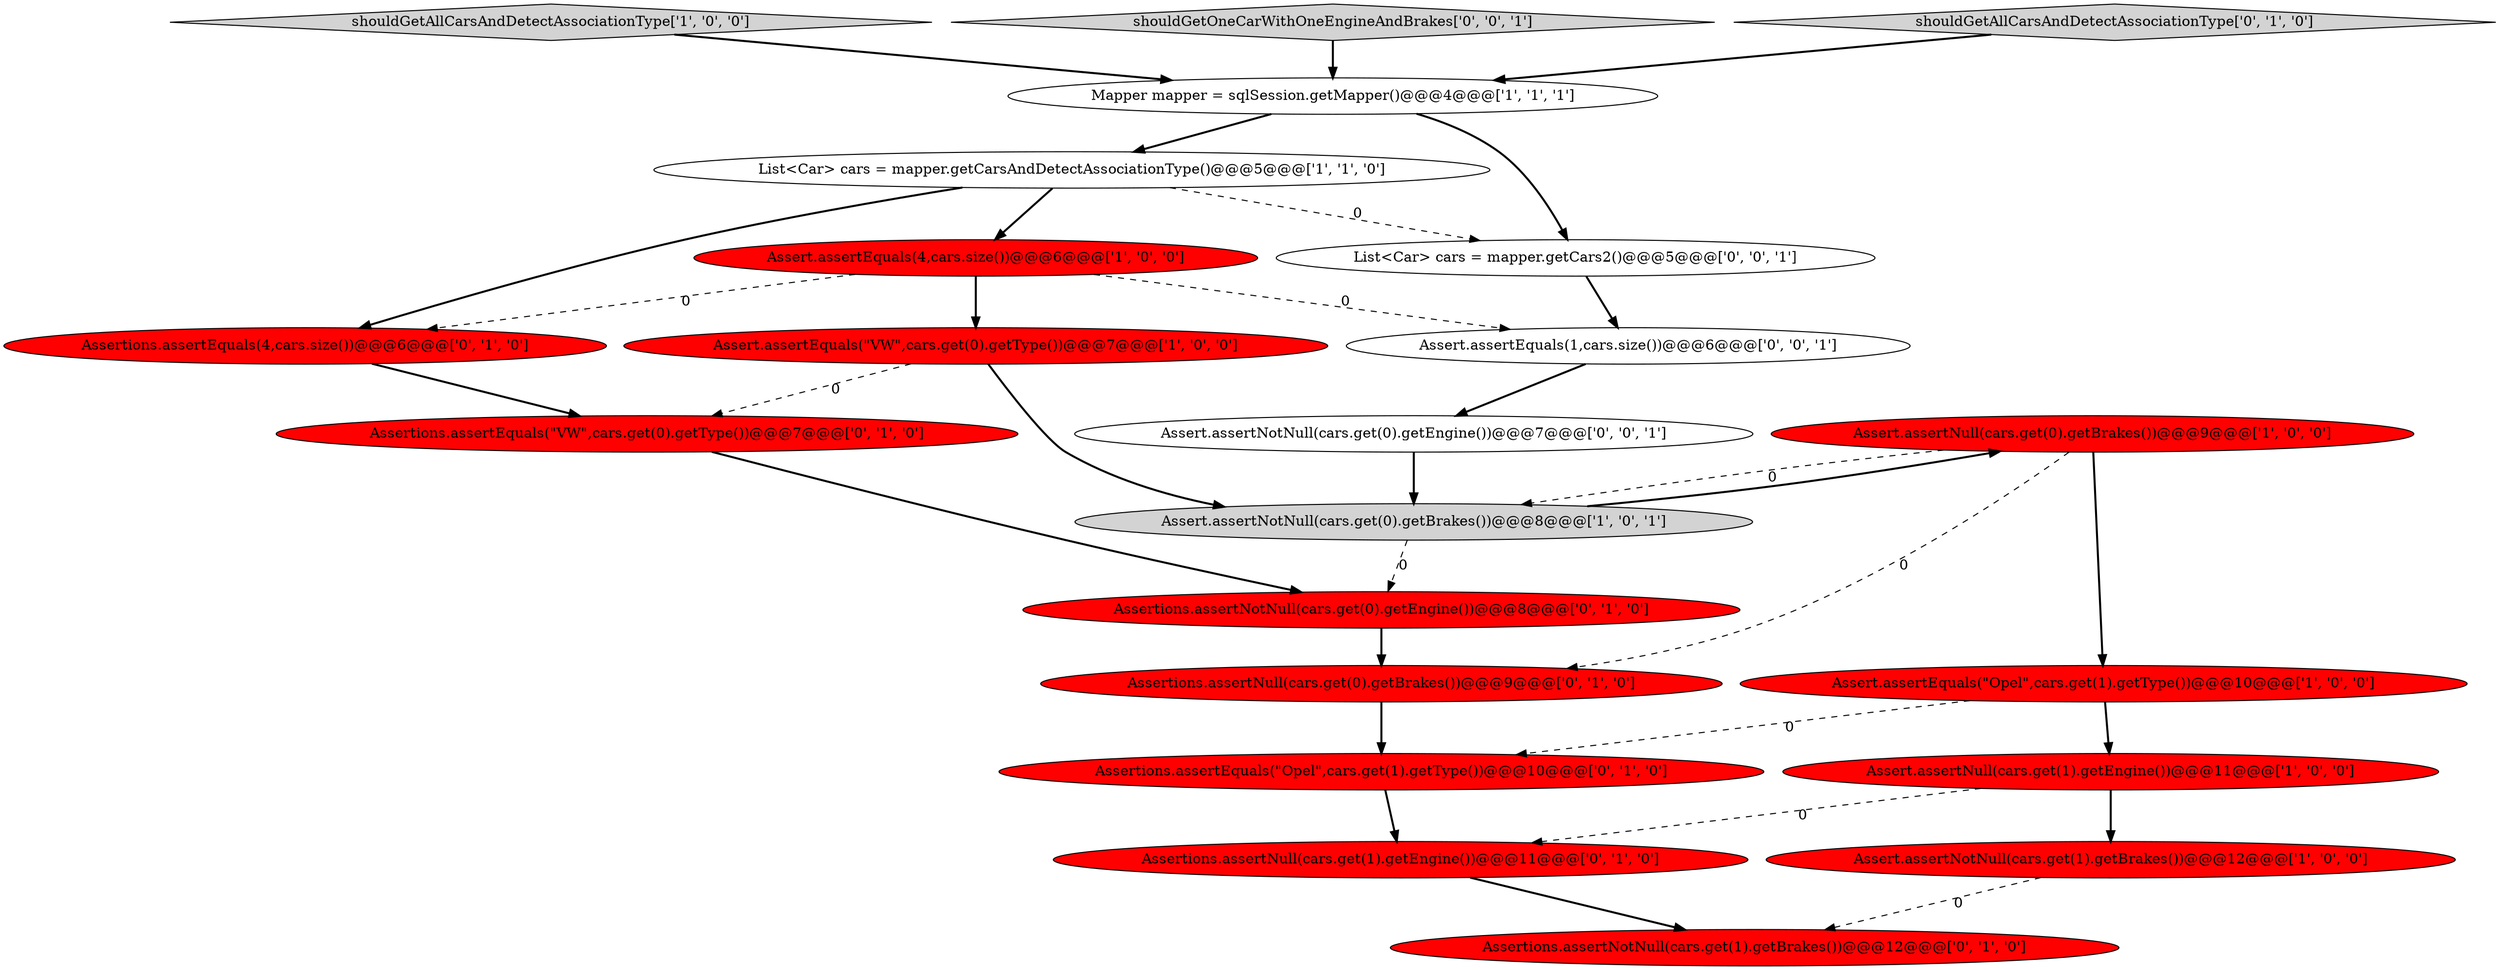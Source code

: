 digraph {
10 [style = filled, label = "Assertions.assertNotNull(cars.get(1).getBrakes())@@@12@@@['0', '1', '0']", fillcolor = red, shape = ellipse image = "AAA1AAABBB2BBB"];
15 [style = filled, label = "Assertions.assertEquals(\"Opel\",cars.get(1).getType())@@@10@@@['0', '1', '0']", fillcolor = red, shape = ellipse image = "AAA1AAABBB2BBB"];
6 [style = filled, label = "Assert.assertNull(cars.get(0).getBrakes())@@@9@@@['1', '0', '0']", fillcolor = red, shape = ellipse image = "AAA1AAABBB1BBB"];
2 [style = filled, label = "List<Car> cars = mapper.getCarsAndDetectAssociationType()@@@5@@@['1', '1', '0']", fillcolor = white, shape = ellipse image = "AAA0AAABBB1BBB"];
4 [style = filled, label = "Mapper mapper = sqlSession.getMapper()@@@4@@@['1', '1', '1']", fillcolor = white, shape = ellipse image = "AAA0AAABBB1BBB"];
13 [style = filled, label = "Assertions.assertNull(cars.get(1).getEngine())@@@11@@@['0', '1', '0']", fillcolor = red, shape = ellipse image = "AAA1AAABBB2BBB"];
21 [style = filled, label = "Assert.assertEquals(1,cars.size())@@@6@@@['0', '0', '1']", fillcolor = white, shape = ellipse image = "AAA0AAABBB3BBB"];
8 [style = filled, label = "Assert.assertEquals(4,cars.size())@@@6@@@['1', '0', '0']", fillcolor = red, shape = ellipse image = "AAA1AAABBB1BBB"];
7 [style = filled, label = "Assert.assertEquals(\"Opel\",cars.get(1).getType())@@@10@@@['1', '0', '0']", fillcolor = red, shape = ellipse image = "AAA1AAABBB1BBB"];
1 [style = filled, label = "Assert.assertNotNull(cars.get(1).getBrakes())@@@12@@@['1', '0', '0']", fillcolor = red, shape = ellipse image = "AAA1AAABBB1BBB"];
16 [style = filled, label = "Assertions.assertEquals(4,cars.size())@@@6@@@['0', '1', '0']", fillcolor = red, shape = ellipse image = "AAA1AAABBB2BBB"];
5 [style = filled, label = "Assert.assertEquals(\"VW\",cars.get(0).getType())@@@7@@@['1', '0', '0']", fillcolor = red, shape = ellipse image = "AAA1AAABBB1BBB"];
12 [style = filled, label = "Assertions.assertEquals(\"VW\",cars.get(0).getType())@@@7@@@['0', '1', '0']", fillcolor = red, shape = ellipse image = "AAA1AAABBB2BBB"];
19 [style = filled, label = "Assert.assertNotNull(cars.get(0).getEngine())@@@7@@@['0', '0', '1']", fillcolor = white, shape = ellipse image = "AAA0AAABBB3BBB"];
9 [style = filled, label = "shouldGetAllCarsAndDetectAssociationType['1', '0', '0']", fillcolor = lightgray, shape = diamond image = "AAA0AAABBB1BBB"];
0 [style = filled, label = "Assert.assertNull(cars.get(1).getEngine())@@@11@@@['1', '0', '0']", fillcolor = red, shape = ellipse image = "AAA1AAABBB1BBB"];
18 [style = filled, label = "List<Car> cars = mapper.getCars2()@@@5@@@['0', '0', '1']", fillcolor = white, shape = ellipse image = "AAA0AAABBB3BBB"];
3 [style = filled, label = "Assert.assertNotNull(cars.get(0).getBrakes())@@@8@@@['1', '0', '1']", fillcolor = lightgray, shape = ellipse image = "AAA0AAABBB1BBB"];
17 [style = filled, label = "Assertions.assertNotNull(cars.get(0).getEngine())@@@8@@@['0', '1', '0']", fillcolor = red, shape = ellipse image = "AAA1AAABBB2BBB"];
20 [style = filled, label = "shouldGetOneCarWithOneEngineAndBrakes['0', '0', '1']", fillcolor = lightgray, shape = diamond image = "AAA0AAABBB3BBB"];
14 [style = filled, label = "Assertions.assertNull(cars.get(0).getBrakes())@@@9@@@['0', '1', '0']", fillcolor = red, shape = ellipse image = "AAA1AAABBB2BBB"];
11 [style = filled, label = "shouldGetAllCarsAndDetectAssociationType['0', '1', '0']", fillcolor = lightgray, shape = diamond image = "AAA0AAABBB2BBB"];
5->3 [style = bold, label=""];
13->10 [style = bold, label=""];
8->16 [style = dashed, label="0"];
15->13 [style = bold, label=""];
5->12 [style = dashed, label="0"];
3->17 [style = dashed, label="0"];
21->19 [style = bold, label=""];
9->4 [style = bold, label=""];
11->4 [style = bold, label=""];
12->17 [style = bold, label=""];
6->3 [style = dashed, label="0"];
3->6 [style = bold, label=""];
7->0 [style = bold, label=""];
4->18 [style = bold, label=""];
4->2 [style = bold, label=""];
1->10 [style = dashed, label="0"];
6->14 [style = dashed, label="0"];
8->21 [style = dashed, label="0"];
20->4 [style = bold, label=""];
8->5 [style = bold, label=""];
17->14 [style = bold, label=""];
0->1 [style = bold, label=""];
0->13 [style = dashed, label="0"];
2->18 [style = dashed, label="0"];
7->15 [style = dashed, label="0"];
14->15 [style = bold, label=""];
18->21 [style = bold, label=""];
6->7 [style = bold, label=""];
16->12 [style = bold, label=""];
19->3 [style = bold, label=""];
2->8 [style = bold, label=""];
2->16 [style = bold, label=""];
}
